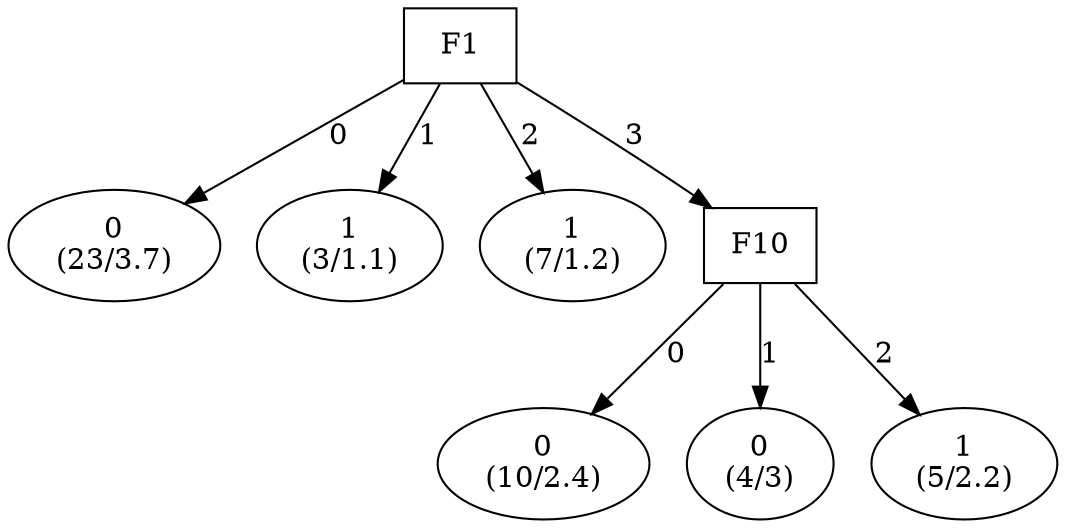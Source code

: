 digraph YaDT {
n0 [ shape=box, label="F1\n"]
n0 -> n1 [label="0"]
n1 [ shape=ellipse, label="0\n(23/3.7)"]
n0 -> n2 [label="1"]
n2 [ shape=ellipse, label="1\n(3/1.1)"]
n0 -> n3 [label="2"]
n3 [ shape=ellipse, label="1\n(7/1.2)"]
n0 -> n4 [label="3"]
n4 [ shape=box, label="F10\n"]
n4 -> n5 [label="0"]
n5 [ shape=ellipse, label="0\n(10/2.4)"]
n4 -> n6 [label="1"]
n6 [ shape=ellipse, label="0\n(4/3)"]
n4 -> n7 [label="2"]
n7 [ shape=ellipse, label="1\n(5/2.2)"]
}
